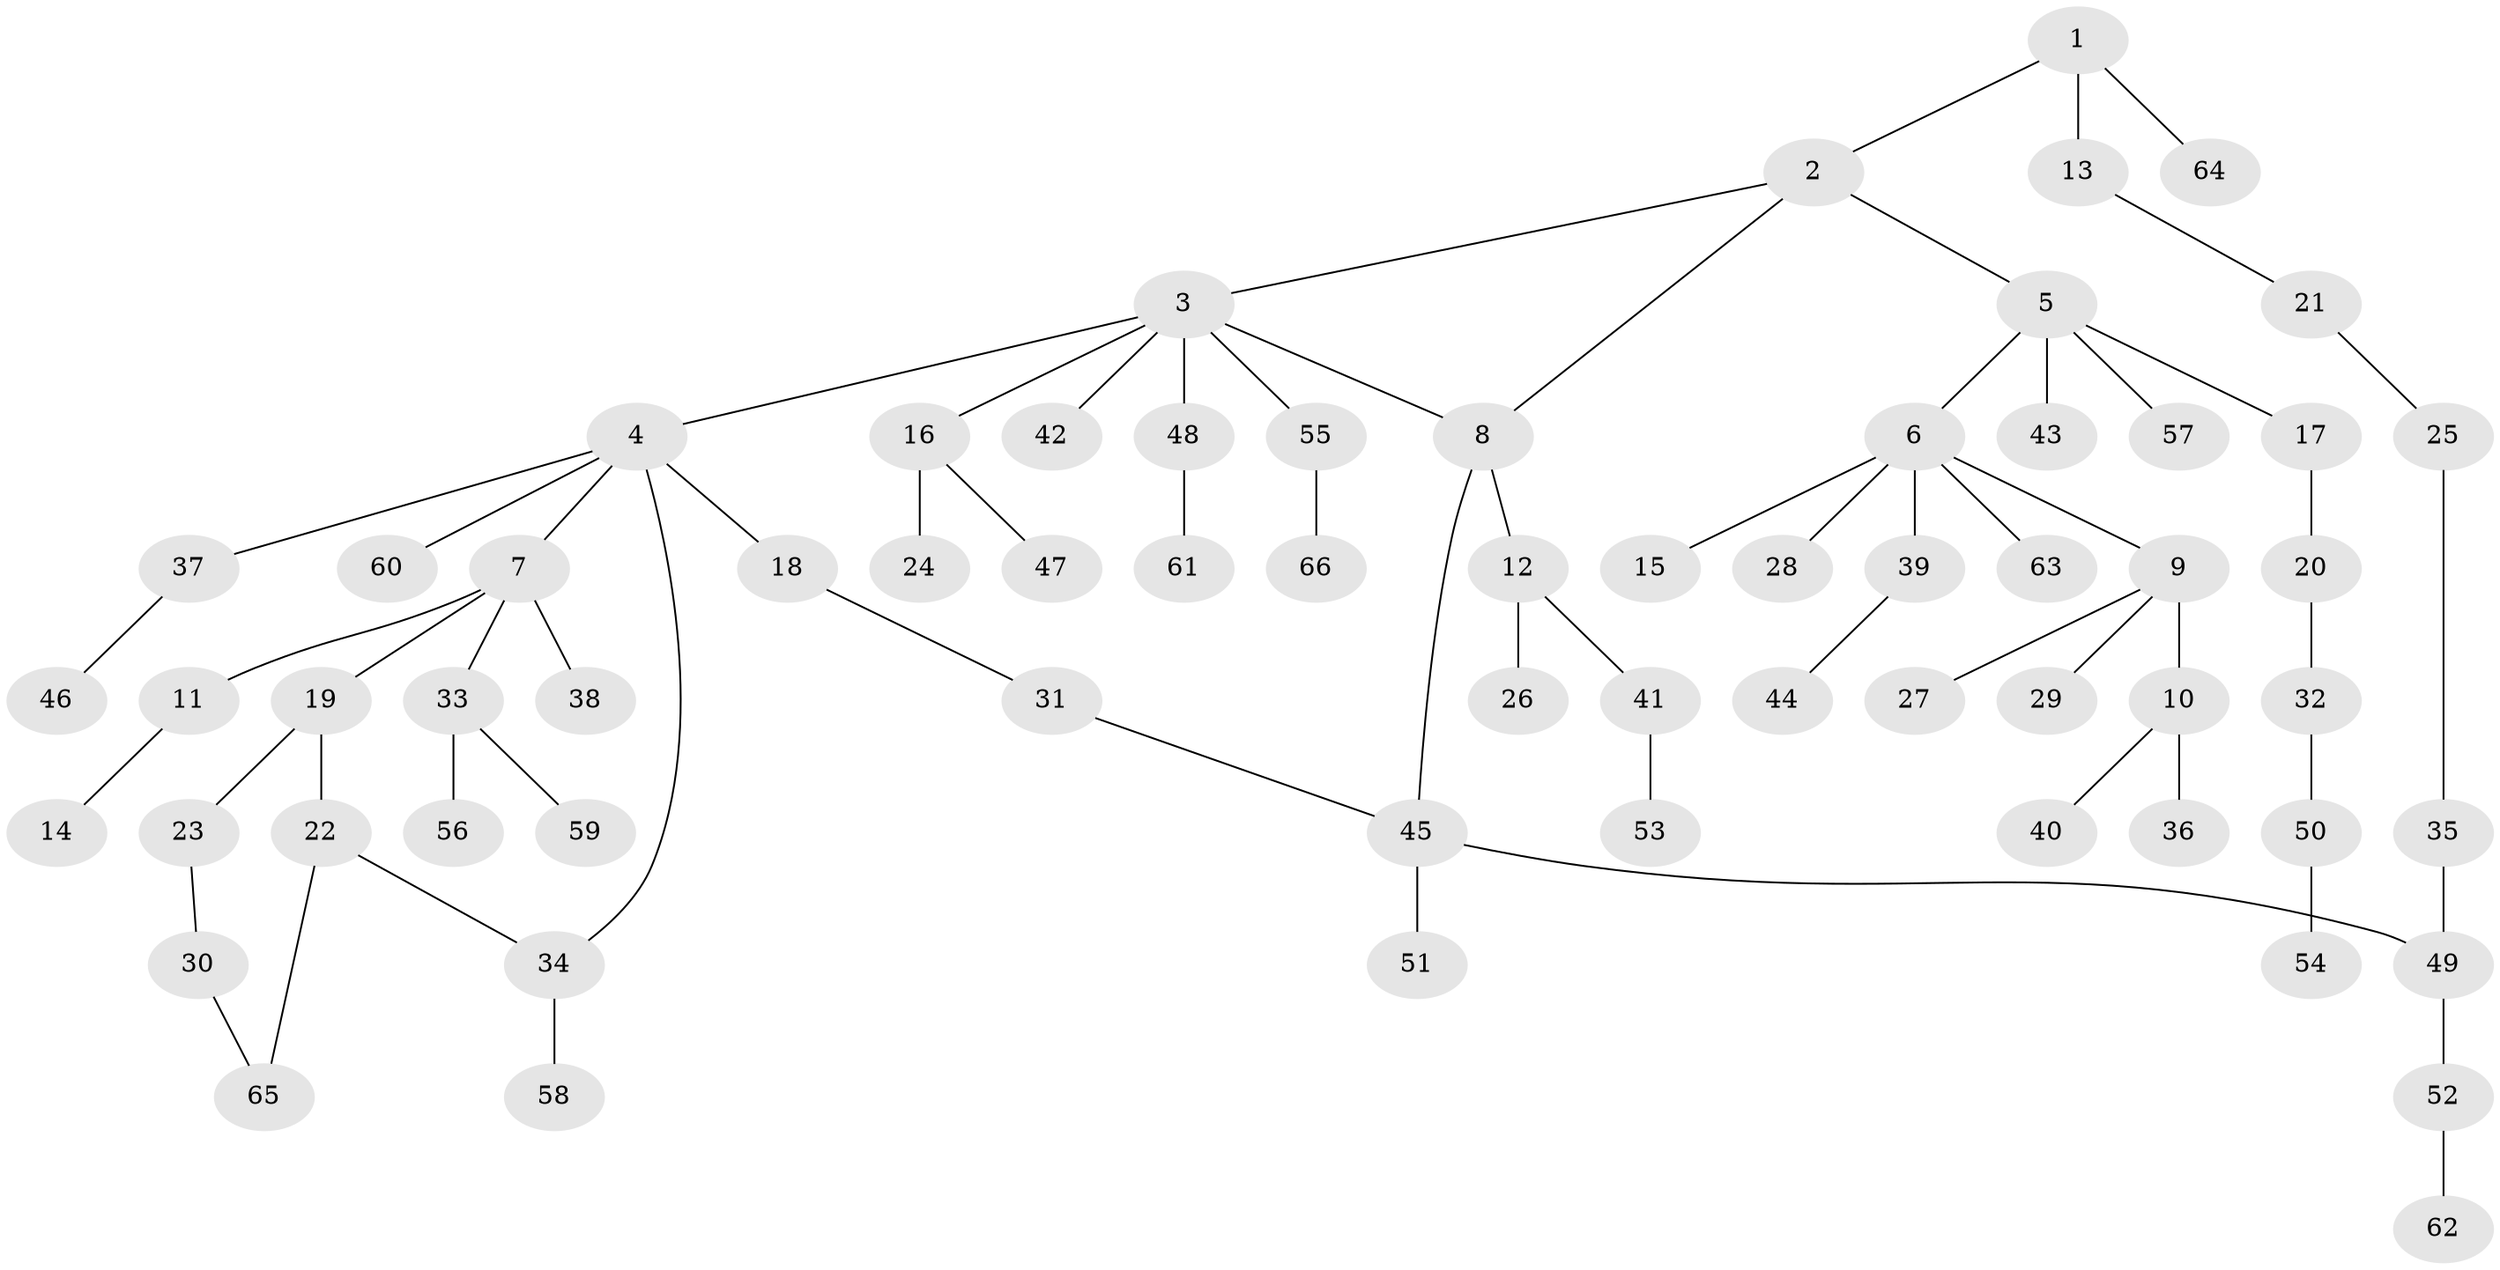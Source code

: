 // Generated by graph-tools (version 1.1) at 2025/13/03/09/25 04:13:38]
// undirected, 66 vertices, 70 edges
graph export_dot {
graph [start="1"]
  node [color=gray90,style=filled];
  1;
  2;
  3;
  4;
  5;
  6;
  7;
  8;
  9;
  10;
  11;
  12;
  13;
  14;
  15;
  16;
  17;
  18;
  19;
  20;
  21;
  22;
  23;
  24;
  25;
  26;
  27;
  28;
  29;
  30;
  31;
  32;
  33;
  34;
  35;
  36;
  37;
  38;
  39;
  40;
  41;
  42;
  43;
  44;
  45;
  46;
  47;
  48;
  49;
  50;
  51;
  52;
  53;
  54;
  55;
  56;
  57;
  58;
  59;
  60;
  61;
  62;
  63;
  64;
  65;
  66;
  1 -- 2;
  1 -- 13;
  1 -- 64;
  2 -- 3;
  2 -- 5;
  2 -- 8;
  3 -- 4;
  3 -- 8;
  3 -- 16;
  3 -- 42;
  3 -- 48;
  3 -- 55;
  4 -- 7;
  4 -- 18;
  4 -- 34;
  4 -- 37;
  4 -- 60;
  5 -- 6;
  5 -- 17;
  5 -- 43;
  5 -- 57;
  6 -- 9;
  6 -- 15;
  6 -- 28;
  6 -- 39;
  6 -- 63;
  7 -- 11;
  7 -- 19;
  7 -- 33;
  7 -- 38;
  8 -- 12;
  8 -- 45;
  9 -- 10;
  9 -- 27;
  9 -- 29;
  10 -- 36;
  10 -- 40;
  11 -- 14;
  12 -- 26;
  12 -- 41;
  13 -- 21;
  16 -- 24;
  16 -- 47;
  17 -- 20;
  18 -- 31;
  19 -- 22;
  19 -- 23;
  20 -- 32;
  21 -- 25;
  22 -- 34;
  22 -- 65;
  23 -- 30;
  25 -- 35;
  30 -- 65;
  31 -- 45;
  32 -- 50;
  33 -- 56;
  33 -- 59;
  34 -- 58;
  35 -- 49;
  37 -- 46;
  39 -- 44;
  41 -- 53;
  45 -- 51;
  45 -- 49;
  48 -- 61;
  49 -- 52;
  50 -- 54;
  52 -- 62;
  55 -- 66;
}
